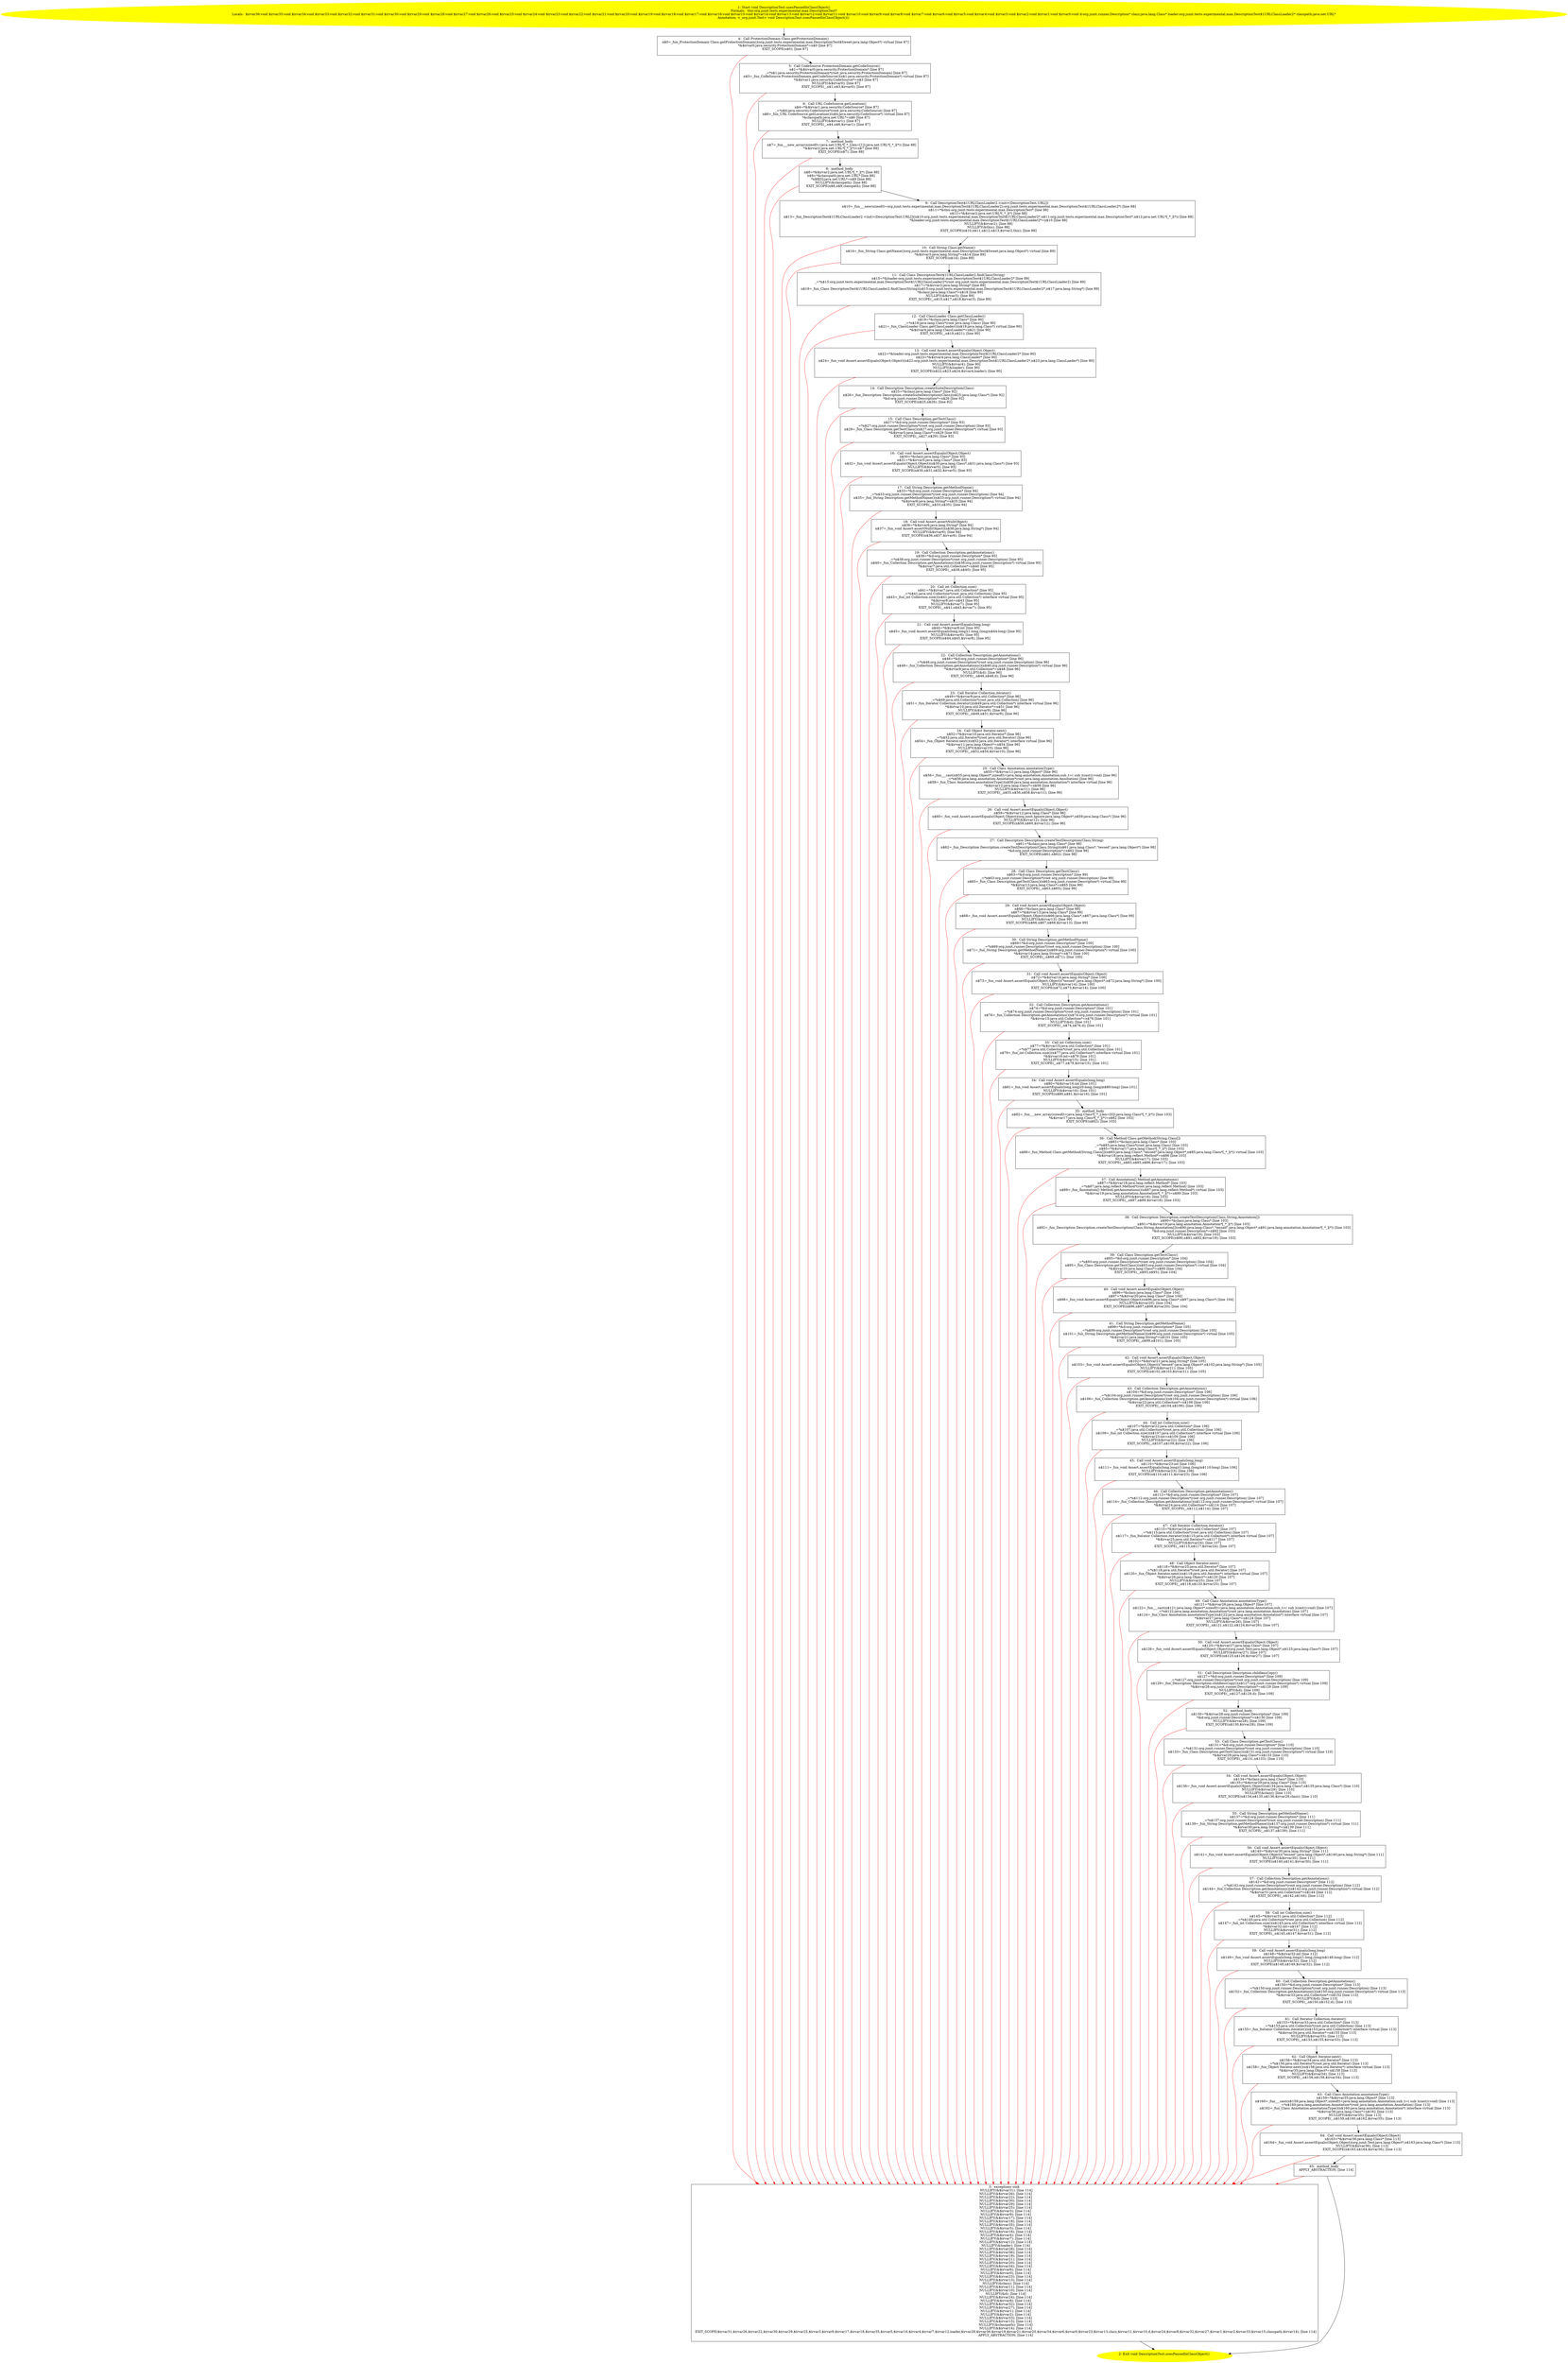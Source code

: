 /* @generated */
digraph cfg {
"org.junit.tests.experimental.max.DescriptionTest.usesPassedInClassObject():void.dd312921d96d56253142452e04f1add6_1" [label="1: Start void DescriptionTest.usesPassedInClassObject()\nFormals:  this:org.junit.tests.experimental.max.DescriptionTest*\nLocals:  $irvar36:void $irvar35:void $irvar34:void $irvar33:void $irvar32:void $irvar31:void $irvar30:void $irvar29:void $irvar28:void $irvar27:void $irvar26:void $irvar25:void $irvar24:void $irvar23:void $irvar22:void $irvar21:void $irvar20:void $irvar19:void $irvar18:void $irvar17:void $irvar16:void $irvar15:void $irvar14:void $irvar13:void $irvar12:void $irvar11:void $irvar10:void $irvar9:void $irvar8:void $irvar7:void $irvar6:void $irvar5:void $irvar4:void $irvar3:void $irvar2:void $irvar1:void $irvar0:void d:org.junit.runner.Description* clazz:java.lang.Class* loader:org.junit.tests.experimental.max.DescriptionTest$1URLClassLoader2* classpath:java.net.URL*\nAnnotation: <_org.junit.Test> void DescriptionTest.usesPassedInClassObject()() \n  " color=yellow style=filled]
	

	 "org.junit.tests.experimental.max.DescriptionTest.usesPassedInClassObject():void.dd312921d96d56253142452e04f1add6_1" -> "org.junit.tests.experimental.max.DescriptionTest.usesPassedInClassObject():void.dd312921d96d56253142452e04f1add6_4" ;
"org.junit.tests.experimental.max.DescriptionTest.usesPassedInClassObject():void.dd312921d96d56253142452e04f1add6_2" [label="2: Exit void DescriptionTest.usesPassedInClassObject() \n  " color=yellow style=filled]
	

"org.junit.tests.experimental.max.DescriptionTest.usesPassedInClassObject():void.dd312921d96d56253142452e04f1add6_3" [label="3:  exceptions sink \n   NULLIFY(&$irvar31); [line 114]\n  NULLIFY(&$irvar26); [line 114]\n  NULLIFY(&$irvar22); [line 114]\n  NULLIFY(&$irvar30); [line 114]\n  NULLIFY(&$irvar29); [line 114]\n  NULLIFY(&$irvar25); [line 114]\n  NULLIFY(&$irvar3); [line 114]\n  NULLIFY(&$irvar9); [line 114]\n  NULLIFY(&$irvar17); [line 114]\n  NULLIFY(&$irvar18); [line 114]\n  NULLIFY(&$irvar35); [line 114]\n  NULLIFY(&$irvar5); [line 114]\n  NULLIFY(&$irvar16); [line 114]\n  NULLIFY(&$irvar4); [line 114]\n  NULLIFY(&$irvar7); [line 114]\n  NULLIFY(&$irvar12); [line 114]\n  NULLIFY(&loader); [line 114]\n  NULLIFY(&$irvar28); [line 114]\n  NULLIFY(&$irvar36); [line 114]\n  NULLIFY(&$irvar19); [line 114]\n  NULLIFY(&$irvar21); [line 114]\n  NULLIFY(&$irvar20); [line 114]\n  NULLIFY(&$irvar34); [line 114]\n  NULLIFY(&$irvar6); [line 114]\n  NULLIFY(&$irvar0); [line 114]\n  NULLIFY(&$irvar23); [line 114]\n  NULLIFY(&$irvar13); [line 114]\n  NULLIFY(&clazz); [line 114]\n  NULLIFY(&$irvar11); [line 114]\n  NULLIFY(&$irvar10); [line 114]\n  NULLIFY(&d); [line 114]\n  NULLIFY(&$irvar24); [line 114]\n  NULLIFY(&$irvar8); [line 114]\n  NULLIFY(&$irvar32); [line 114]\n  NULLIFY(&$irvar27); [line 114]\n  NULLIFY(&$irvar1); [line 114]\n  NULLIFY(&$irvar2); [line 114]\n  NULLIFY(&$irvar33); [line 114]\n  NULLIFY(&$irvar15); [line 114]\n  NULLIFY(&classpath); [line 114]\n  NULLIFY(&$irvar14); [line 114]\n  EXIT_SCOPE($irvar31,$irvar26,$irvar22,$irvar30,$irvar29,$irvar25,$irvar3,$irvar9,$irvar17,$irvar18,$irvar35,$irvar5,$irvar16,$irvar4,$irvar7,$irvar12,loader,$irvar28,$irvar36,$irvar19,$irvar21,$irvar20,$irvar34,$irvar6,$irvar0,$irvar23,$irvar13,clazz,$irvar11,$irvar10,d,$irvar24,$irvar8,$irvar32,$irvar27,$irvar1,$irvar2,$irvar33,$irvar15,classpath,$irvar14); [line 114]\n  APPLY_ABSTRACTION; [line 114]\n " shape="box"]
	

	 "org.junit.tests.experimental.max.DescriptionTest.usesPassedInClassObject():void.dd312921d96d56253142452e04f1add6_3" -> "org.junit.tests.experimental.max.DescriptionTest.usesPassedInClassObject():void.dd312921d96d56253142452e04f1add6_2" ;
"org.junit.tests.experimental.max.DescriptionTest.usesPassedInClassObject():void.dd312921d96d56253142452e04f1add6_4" [label="4:  Call ProtectionDomain Class.getProtectionDomain() \n   n$0=_fun_ProtectionDomain Class.getProtectionDomain()(org.junit.tests.experimental.max.DescriptionTest$Sweet:java.lang.Object*) virtual [line 87]\n  *&$irvar0:java.security.ProtectionDomain*=n$0 [line 87]\n  EXIT_SCOPE(n$0); [line 87]\n " shape="box"]
	

	 "org.junit.tests.experimental.max.DescriptionTest.usesPassedInClassObject():void.dd312921d96d56253142452e04f1add6_4" -> "org.junit.tests.experimental.max.DescriptionTest.usesPassedInClassObject():void.dd312921d96d56253142452e04f1add6_5" ;
	 "org.junit.tests.experimental.max.DescriptionTest.usesPassedInClassObject():void.dd312921d96d56253142452e04f1add6_4" -> "org.junit.tests.experimental.max.DescriptionTest.usesPassedInClassObject():void.dd312921d96d56253142452e04f1add6_3" [color="red" ];
"org.junit.tests.experimental.max.DescriptionTest.usesPassedInClassObject():void.dd312921d96d56253142452e04f1add6_5" [label="5:  Call CodeSource ProtectionDomain.getCodeSource() \n   n$1=*&$irvar0:java.security.ProtectionDomain* [line 87]\n  _=*n$1:java.security.ProtectionDomain*(root java.security.ProtectionDomain) [line 87]\n  n$3=_fun_CodeSource ProtectionDomain.getCodeSource()(n$1:java.security.ProtectionDomain*) virtual [line 87]\n  *&$irvar1:java.security.CodeSource*=n$3 [line 87]\n  NULLIFY(&$irvar0); [line 87]\n  EXIT_SCOPE(_,n$1,n$3,$irvar0); [line 87]\n " shape="box"]
	

	 "org.junit.tests.experimental.max.DescriptionTest.usesPassedInClassObject():void.dd312921d96d56253142452e04f1add6_5" -> "org.junit.tests.experimental.max.DescriptionTest.usesPassedInClassObject():void.dd312921d96d56253142452e04f1add6_6" ;
	 "org.junit.tests.experimental.max.DescriptionTest.usesPassedInClassObject():void.dd312921d96d56253142452e04f1add6_5" -> "org.junit.tests.experimental.max.DescriptionTest.usesPassedInClassObject():void.dd312921d96d56253142452e04f1add6_3" [color="red" ];
"org.junit.tests.experimental.max.DescriptionTest.usesPassedInClassObject():void.dd312921d96d56253142452e04f1add6_6" [label="6:  Call URL CodeSource.getLocation() \n   n$4=*&$irvar1:java.security.CodeSource* [line 87]\n  _=*n$4:java.security.CodeSource*(root java.security.CodeSource) [line 87]\n  n$6=_fun_URL CodeSource.getLocation()(n$4:java.security.CodeSource*) virtual [line 87]\n  *&classpath:java.net.URL*=n$6 [line 87]\n  NULLIFY(&$irvar1); [line 87]\n  EXIT_SCOPE(_,n$4,n$6,$irvar1); [line 87]\n " shape="box"]
	

	 "org.junit.tests.experimental.max.DescriptionTest.usesPassedInClassObject():void.dd312921d96d56253142452e04f1add6_6" -> "org.junit.tests.experimental.max.DescriptionTest.usesPassedInClassObject():void.dd312921d96d56253142452e04f1add6_7" ;
	 "org.junit.tests.experimental.max.DescriptionTest.usesPassedInClassObject():void.dd312921d96d56253142452e04f1add6_6" -> "org.junit.tests.experimental.max.DescriptionTest.usesPassedInClassObject():void.dd312921d96d56253142452e04f1add6_3" [color="red" ];
"org.junit.tests.experimental.max.DescriptionTest.usesPassedInClassObject():void.dd312921d96d56253142452e04f1add6_7" [label="7:  method_body \n   n$7=_fun___new_array(sizeof(t=java.net.URL*[_*_];len=[1]):java.net.URL*[_*_](*)) [line 88]\n  *&$irvar2:java.net.URL*[_*_](*)=n$7 [line 88]\n  EXIT_SCOPE(n$7); [line 88]\n " shape="box"]
	

	 "org.junit.tests.experimental.max.DescriptionTest.usesPassedInClassObject():void.dd312921d96d56253142452e04f1add6_7" -> "org.junit.tests.experimental.max.DescriptionTest.usesPassedInClassObject():void.dd312921d96d56253142452e04f1add6_8" ;
	 "org.junit.tests.experimental.max.DescriptionTest.usesPassedInClassObject():void.dd312921d96d56253142452e04f1add6_7" -> "org.junit.tests.experimental.max.DescriptionTest.usesPassedInClassObject():void.dd312921d96d56253142452e04f1add6_3" [color="red" ];
"org.junit.tests.experimental.max.DescriptionTest.usesPassedInClassObject():void.dd312921d96d56253142452e04f1add6_8" [label="8:  method_body \n   n$8=*&$irvar2:java.net.URL*[_*_](*) [line 88]\n  n$9=*&classpath:java.net.URL* [line 88]\n  *n$8[0]:java.net.URL*=n$9 [line 88]\n  NULLIFY(&classpath); [line 88]\n  EXIT_SCOPE(n$8,n$9,classpath); [line 88]\n " shape="box"]
	

	 "org.junit.tests.experimental.max.DescriptionTest.usesPassedInClassObject():void.dd312921d96d56253142452e04f1add6_8" -> "org.junit.tests.experimental.max.DescriptionTest.usesPassedInClassObject():void.dd312921d96d56253142452e04f1add6_9" ;
	 "org.junit.tests.experimental.max.DescriptionTest.usesPassedInClassObject():void.dd312921d96d56253142452e04f1add6_8" -> "org.junit.tests.experimental.max.DescriptionTest.usesPassedInClassObject():void.dd312921d96d56253142452e04f1add6_3" [color="red" ];
"org.junit.tests.experimental.max.DescriptionTest.usesPassedInClassObject():void.dd312921d96d56253142452e04f1add6_9" [label="9:  Call DescriptionTest$1URLClassLoader2.<init>(DescriptionTest,URL[]) \n   n$10=_fun___new(sizeof(t=org.junit.tests.experimental.max.DescriptionTest$1URLClassLoader2):org.junit.tests.experimental.max.DescriptionTest$1URLClassLoader2*) [line 88]\n  n$11=*&this:org.junit.tests.experimental.max.DescriptionTest* [line 88]\n  n$12=*&$irvar2:java.net.URL*[_*_](*) [line 88]\n  n$13=_fun_DescriptionTest$1URLClassLoader2.<init>(DescriptionTest,URL[])(n$10:org.junit.tests.experimental.max.DescriptionTest$1URLClassLoader2*,n$11:org.junit.tests.experimental.max.DescriptionTest*,n$12:java.net.URL*[_*_](*)) [line 88]\n  *&loader:org.junit.tests.experimental.max.DescriptionTest$1URLClassLoader2*=n$10 [line 88]\n  NULLIFY(&$irvar2); [line 88]\n  NULLIFY(&this); [line 88]\n  EXIT_SCOPE(n$10,n$11,n$12,n$13,$irvar2,this); [line 88]\n " shape="box"]
	

	 "org.junit.tests.experimental.max.DescriptionTest.usesPassedInClassObject():void.dd312921d96d56253142452e04f1add6_9" -> "org.junit.tests.experimental.max.DescriptionTest.usesPassedInClassObject():void.dd312921d96d56253142452e04f1add6_10" ;
	 "org.junit.tests.experimental.max.DescriptionTest.usesPassedInClassObject():void.dd312921d96d56253142452e04f1add6_9" -> "org.junit.tests.experimental.max.DescriptionTest.usesPassedInClassObject():void.dd312921d96d56253142452e04f1add6_3" [color="red" ];
"org.junit.tests.experimental.max.DescriptionTest.usesPassedInClassObject():void.dd312921d96d56253142452e04f1add6_10" [label="10:  Call String Class.getName() \n   n$14=_fun_String Class.getName()(org.junit.tests.experimental.max.DescriptionTest$Sweet:java.lang.Object*) virtual [line 89]\n  *&$irvar3:java.lang.String*=n$14 [line 89]\n  EXIT_SCOPE(n$14); [line 89]\n " shape="box"]
	

	 "org.junit.tests.experimental.max.DescriptionTest.usesPassedInClassObject():void.dd312921d96d56253142452e04f1add6_10" -> "org.junit.tests.experimental.max.DescriptionTest.usesPassedInClassObject():void.dd312921d96d56253142452e04f1add6_11" ;
	 "org.junit.tests.experimental.max.DescriptionTest.usesPassedInClassObject():void.dd312921d96d56253142452e04f1add6_10" -> "org.junit.tests.experimental.max.DescriptionTest.usesPassedInClassObject():void.dd312921d96d56253142452e04f1add6_3" [color="red" ];
"org.junit.tests.experimental.max.DescriptionTest.usesPassedInClassObject():void.dd312921d96d56253142452e04f1add6_11" [label="11:  Call Class DescriptionTest$1URLClassLoader2.findClass(String) \n   n$15=*&loader:org.junit.tests.experimental.max.DescriptionTest$1URLClassLoader2* [line 89]\n  _=*n$15:org.junit.tests.experimental.max.DescriptionTest$1URLClassLoader2*(root org.junit.tests.experimental.max.DescriptionTest$1URLClassLoader2) [line 89]\n  n$17=*&$irvar3:java.lang.String* [line 89]\n  n$18=_fun_Class DescriptionTest$1URLClassLoader2.findClass(String)(n$15:org.junit.tests.experimental.max.DescriptionTest$1URLClassLoader2*,n$17:java.lang.String*) [line 89]\n  *&clazz:java.lang.Class*=n$18 [line 89]\n  NULLIFY(&$irvar3); [line 89]\n  EXIT_SCOPE(_,n$15,n$17,n$18,$irvar3); [line 89]\n " shape="box"]
	

	 "org.junit.tests.experimental.max.DescriptionTest.usesPassedInClassObject():void.dd312921d96d56253142452e04f1add6_11" -> "org.junit.tests.experimental.max.DescriptionTest.usesPassedInClassObject():void.dd312921d96d56253142452e04f1add6_12" ;
	 "org.junit.tests.experimental.max.DescriptionTest.usesPassedInClassObject():void.dd312921d96d56253142452e04f1add6_11" -> "org.junit.tests.experimental.max.DescriptionTest.usesPassedInClassObject():void.dd312921d96d56253142452e04f1add6_3" [color="red" ];
"org.junit.tests.experimental.max.DescriptionTest.usesPassedInClassObject():void.dd312921d96d56253142452e04f1add6_12" [label="12:  Call ClassLoader Class.getClassLoader() \n   n$19=*&clazz:java.lang.Class* [line 90]\n  _=*n$19:java.lang.Class*(root java.lang.Class) [line 90]\n  n$21=_fun_ClassLoader Class.getClassLoader()(n$19:java.lang.Class*) virtual [line 90]\n  *&$irvar4:java.lang.ClassLoader*=n$21 [line 90]\n  EXIT_SCOPE(_,n$19,n$21); [line 90]\n " shape="box"]
	

	 "org.junit.tests.experimental.max.DescriptionTest.usesPassedInClassObject():void.dd312921d96d56253142452e04f1add6_12" -> "org.junit.tests.experimental.max.DescriptionTest.usesPassedInClassObject():void.dd312921d96d56253142452e04f1add6_13" ;
	 "org.junit.tests.experimental.max.DescriptionTest.usesPassedInClassObject():void.dd312921d96d56253142452e04f1add6_12" -> "org.junit.tests.experimental.max.DescriptionTest.usesPassedInClassObject():void.dd312921d96d56253142452e04f1add6_3" [color="red" ];
"org.junit.tests.experimental.max.DescriptionTest.usesPassedInClassObject():void.dd312921d96d56253142452e04f1add6_13" [label="13:  Call void Assert.assertEquals(Object,Object) \n   n$22=*&loader:org.junit.tests.experimental.max.DescriptionTest$1URLClassLoader2* [line 90]\n  n$23=*&$irvar4:java.lang.ClassLoader* [line 90]\n  n$24=_fun_void Assert.assertEquals(Object,Object)(n$22:org.junit.tests.experimental.max.DescriptionTest$1URLClassLoader2*,n$23:java.lang.ClassLoader*) [line 90]\n  NULLIFY(&$irvar4); [line 90]\n  NULLIFY(&loader); [line 90]\n  EXIT_SCOPE(n$22,n$23,n$24,$irvar4,loader); [line 90]\n " shape="box"]
	

	 "org.junit.tests.experimental.max.DescriptionTest.usesPassedInClassObject():void.dd312921d96d56253142452e04f1add6_13" -> "org.junit.tests.experimental.max.DescriptionTest.usesPassedInClassObject():void.dd312921d96d56253142452e04f1add6_14" ;
	 "org.junit.tests.experimental.max.DescriptionTest.usesPassedInClassObject():void.dd312921d96d56253142452e04f1add6_13" -> "org.junit.tests.experimental.max.DescriptionTest.usesPassedInClassObject():void.dd312921d96d56253142452e04f1add6_3" [color="red" ];
"org.junit.tests.experimental.max.DescriptionTest.usesPassedInClassObject():void.dd312921d96d56253142452e04f1add6_14" [label="14:  Call Description Description.createSuiteDescription(Class) \n   n$25=*&clazz:java.lang.Class* [line 92]\n  n$26=_fun_Description Description.createSuiteDescription(Class)(n$25:java.lang.Class*) [line 92]\n  *&d:org.junit.runner.Description*=n$26 [line 92]\n  EXIT_SCOPE(n$25,n$26); [line 92]\n " shape="box"]
	

	 "org.junit.tests.experimental.max.DescriptionTest.usesPassedInClassObject():void.dd312921d96d56253142452e04f1add6_14" -> "org.junit.tests.experimental.max.DescriptionTest.usesPassedInClassObject():void.dd312921d96d56253142452e04f1add6_15" ;
	 "org.junit.tests.experimental.max.DescriptionTest.usesPassedInClassObject():void.dd312921d96d56253142452e04f1add6_14" -> "org.junit.tests.experimental.max.DescriptionTest.usesPassedInClassObject():void.dd312921d96d56253142452e04f1add6_3" [color="red" ];
"org.junit.tests.experimental.max.DescriptionTest.usesPassedInClassObject():void.dd312921d96d56253142452e04f1add6_15" [label="15:  Call Class Description.getTestClass() \n   n$27=*&d:org.junit.runner.Description* [line 93]\n  _=*n$27:org.junit.runner.Description*(root org.junit.runner.Description) [line 93]\n  n$29=_fun_Class Description.getTestClass()(n$27:org.junit.runner.Description*) virtual [line 93]\n  *&$irvar5:java.lang.Class*=n$29 [line 93]\n  EXIT_SCOPE(_,n$27,n$29); [line 93]\n " shape="box"]
	

	 "org.junit.tests.experimental.max.DescriptionTest.usesPassedInClassObject():void.dd312921d96d56253142452e04f1add6_15" -> "org.junit.tests.experimental.max.DescriptionTest.usesPassedInClassObject():void.dd312921d96d56253142452e04f1add6_16" ;
	 "org.junit.tests.experimental.max.DescriptionTest.usesPassedInClassObject():void.dd312921d96d56253142452e04f1add6_15" -> "org.junit.tests.experimental.max.DescriptionTest.usesPassedInClassObject():void.dd312921d96d56253142452e04f1add6_3" [color="red" ];
"org.junit.tests.experimental.max.DescriptionTest.usesPassedInClassObject():void.dd312921d96d56253142452e04f1add6_16" [label="16:  Call void Assert.assertEquals(Object,Object) \n   n$30=*&clazz:java.lang.Class* [line 93]\n  n$31=*&$irvar5:java.lang.Class* [line 93]\n  n$32=_fun_void Assert.assertEquals(Object,Object)(n$30:java.lang.Class*,n$31:java.lang.Class*) [line 93]\n  NULLIFY(&$irvar5); [line 93]\n  EXIT_SCOPE(n$30,n$31,n$32,$irvar5); [line 93]\n " shape="box"]
	

	 "org.junit.tests.experimental.max.DescriptionTest.usesPassedInClassObject():void.dd312921d96d56253142452e04f1add6_16" -> "org.junit.tests.experimental.max.DescriptionTest.usesPassedInClassObject():void.dd312921d96d56253142452e04f1add6_17" ;
	 "org.junit.tests.experimental.max.DescriptionTest.usesPassedInClassObject():void.dd312921d96d56253142452e04f1add6_16" -> "org.junit.tests.experimental.max.DescriptionTest.usesPassedInClassObject():void.dd312921d96d56253142452e04f1add6_3" [color="red" ];
"org.junit.tests.experimental.max.DescriptionTest.usesPassedInClassObject():void.dd312921d96d56253142452e04f1add6_17" [label="17:  Call String Description.getMethodName() \n   n$33=*&d:org.junit.runner.Description* [line 94]\n  _=*n$33:org.junit.runner.Description*(root org.junit.runner.Description) [line 94]\n  n$35=_fun_String Description.getMethodName()(n$33:org.junit.runner.Description*) virtual [line 94]\n  *&$irvar6:java.lang.String*=n$35 [line 94]\n  EXIT_SCOPE(_,n$33,n$35); [line 94]\n " shape="box"]
	

	 "org.junit.tests.experimental.max.DescriptionTest.usesPassedInClassObject():void.dd312921d96d56253142452e04f1add6_17" -> "org.junit.tests.experimental.max.DescriptionTest.usesPassedInClassObject():void.dd312921d96d56253142452e04f1add6_18" ;
	 "org.junit.tests.experimental.max.DescriptionTest.usesPassedInClassObject():void.dd312921d96d56253142452e04f1add6_17" -> "org.junit.tests.experimental.max.DescriptionTest.usesPassedInClassObject():void.dd312921d96d56253142452e04f1add6_3" [color="red" ];
"org.junit.tests.experimental.max.DescriptionTest.usesPassedInClassObject():void.dd312921d96d56253142452e04f1add6_18" [label="18:  Call void Assert.assertNull(Object) \n   n$36=*&$irvar6:java.lang.String* [line 94]\n  n$37=_fun_void Assert.assertNull(Object)(n$36:java.lang.String*) [line 94]\n  NULLIFY(&$irvar6); [line 94]\n  EXIT_SCOPE(n$36,n$37,$irvar6); [line 94]\n " shape="box"]
	

	 "org.junit.tests.experimental.max.DescriptionTest.usesPassedInClassObject():void.dd312921d96d56253142452e04f1add6_18" -> "org.junit.tests.experimental.max.DescriptionTest.usesPassedInClassObject():void.dd312921d96d56253142452e04f1add6_19" ;
	 "org.junit.tests.experimental.max.DescriptionTest.usesPassedInClassObject():void.dd312921d96d56253142452e04f1add6_18" -> "org.junit.tests.experimental.max.DescriptionTest.usesPassedInClassObject():void.dd312921d96d56253142452e04f1add6_3" [color="red" ];
"org.junit.tests.experimental.max.DescriptionTest.usesPassedInClassObject():void.dd312921d96d56253142452e04f1add6_19" [label="19:  Call Collection Description.getAnnotations() \n   n$38=*&d:org.junit.runner.Description* [line 95]\n  _=*n$38:org.junit.runner.Description*(root org.junit.runner.Description) [line 95]\n  n$40=_fun_Collection Description.getAnnotations()(n$38:org.junit.runner.Description*) virtual [line 95]\n  *&$irvar7:java.util.Collection*=n$40 [line 95]\n  EXIT_SCOPE(_,n$38,n$40); [line 95]\n " shape="box"]
	

	 "org.junit.tests.experimental.max.DescriptionTest.usesPassedInClassObject():void.dd312921d96d56253142452e04f1add6_19" -> "org.junit.tests.experimental.max.DescriptionTest.usesPassedInClassObject():void.dd312921d96d56253142452e04f1add6_20" ;
	 "org.junit.tests.experimental.max.DescriptionTest.usesPassedInClassObject():void.dd312921d96d56253142452e04f1add6_19" -> "org.junit.tests.experimental.max.DescriptionTest.usesPassedInClassObject():void.dd312921d96d56253142452e04f1add6_3" [color="red" ];
"org.junit.tests.experimental.max.DescriptionTest.usesPassedInClassObject():void.dd312921d96d56253142452e04f1add6_20" [label="20:  Call int Collection.size() \n   n$41=*&$irvar7:java.util.Collection* [line 95]\n  _=*n$41:java.util.Collection*(root java.util.Collection) [line 95]\n  n$43=_fun_int Collection.size()(n$41:java.util.Collection*) interface virtual [line 95]\n  *&$irvar8:int=n$43 [line 95]\n  NULLIFY(&$irvar7); [line 95]\n  EXIT_SCOPE(_,n$41,n$43,$irvar7); [line 95]\n " shape="box"]
	

	 "org.junit.tests.experimental.max.DescriptionTest.usesPassedInClassObject():void.dd312921d96d56253142452e04f1add6_20" -> "org.junit.tests.experimental.max.DescriptionTest.usesPassedInClassObject():void.dd312921d96d56253142452e04f1add6_21" ;
	 "org.junit.tests.experimental.max.DescriptionTest.usesPassedInClassObject():void.dd312921d96d56253142452e04f1add6_20" -> "org.junit.tests.experimental.max.DescriptionTest.usesPassedInClassObject():void.dd312921d96d56253142452e04f1add6_3" [color="red" ];
"org.junit.tests.experimental.max.DescriptionTest.usesPassedInClassObject():void.dd312921d96d56253142452e04f1add6_21" [label="21:  Call void Assert.assertEquals(long,long) \n   n$44=*&$irvar8:int [line 95]\n  n$45=_fun_void Assert.assertEquals(long,long)(1:long,(long)n$44:long) [line 95]\n  NULLIFY(&$irvar8); [line 95]\n  EXIT_SCOPE(n$44,n$45,$irvar8); [line 95]\n " shape="box"]
	

	 "org.junit.tests.experimental.max.DescriptionTest.usesPassedInClassObject():void.dd312921d96d56253142452e04f1add6_21" -> "org.junit.tests.experimental.max.DescriptionTest.usesPassedInClassObject():void.dd312921d96d56253142452e04f1add6_22" ;
	 "org.junit.tests.experimental.max.DescriptionTest.usesPassedInClassObject():void.dd312921d96d56253142452e04f1add6_21" -> "org.junit.tests.experimental.max.DescriptionTest.usesPassedInClassObject():void.dd312921d96d56253142452e04f1add6_3" [color="red" ];
"org.junit.tests.experimental.max.DescriptionTest.usesPassedInClassObject():void.dd312921d96d56253142452e04f1add6_22" [label="22:  Call Collection Description.getAnnotations() \n   n$46=*&d:org.junit.runner.Description* [line 96]\n  _=*n$46:org.junit.runner.Description*(root org.junit.runner.Description) [line 96]\n  n$48=_fun_Collection Description.getAnnotations()(n$46:org.junit.runner.Description*) virtual [line 96]\n  *&$irvar9:java.util.Collection*=n$48 [line 96]\n  NULLIFY(&d); [line 96]\n  EXIT_SCOPE(_,n$46,n$48,d); [line 96]\n " shape="box"]
	

	 "org.junit.tests.experimental.max.DescriptionTest.usesPassedInClassObject():void.dd312921d96d56253142452e04f1add6_22" -> "org.junit.tests.experimental.max.DescriptionTest.usesPassedInClassObject():void.dd312921d96d56253142452e04f1add6_23" ;
	 "org.junit.tests.experimental.max.DescriptionTest.usesPassedInClassObject():void.dd312921d96d56253142452e04f1add6_22" -> "org.junit.tests.experimental.max.DescriptionTest.usesPassedInClassObject():void.dd312921d96d56253142452e04f1add6_3" [color="red" ];
"org.junit.tests.experimental.max.DescriptionTest.usesPassedInClassObject():void.dd312921d96d56253142452e04f1add6_23" [label="23:  Call Iterator Collection.iterator() \n   n$49=*&$irvar9:java.util.Collection* [line 96]\n  _=*n$49:java.util.Collection*(root java.util.Collection) [line 96]\n  n$51=_fun_Iterator Collection.iterator()(n$49:java.util.Collection*) interface virtual [line 96]\n  *&$irvar10:java.util.Iterator*=n$51 [line 96]\n  NULLIFY(&$irvar9); [line 96]\n  EXIT_SCOPE(_,n$49,n$51,$irvar9); [line 96]\n " shape="box"]
	

	 "org.junit.tests.experimental.max.DescriptionTest.usesPassedInClassObject():void.dd312921d96d56253142452e04f1add6_23" -> "org.junit.tests.experimental.max.DescriptionTest.usesPassedInClassObject():void.dd312921d96d56253142452e04f1add6_24" ;
	 "org.junit.tests.experimental.max.DescriptionTest.usesPassedInClassObject():void.dd312921d96d56253142452e04f1add6_23" -> "org.junit.tests.experimental.max.DescriptionTest.usesPassedInClassObject():void.dd312921d96d56253142452e04f1add6_3" [color="red" ];
"org.junit.tests.experimental.max.DescriptionTest.usesPassedInClassObject():void.dd312921d96d56253142452e04f1add6_24" [label="24:  Call Object Iterator.next() \n   n$52=*&$irvar10:java.util.Iterator* [line 96]\n  _=*n$52:java.util.Iterator*(root java.util.Iterator) [line 96]\n  n$54=_fun_Object Iterator.next()(n$52:java.util.Iterator*) interface virtual [line 96]\n  *&$irvar11:java.lang.Object*=n$54 [line 96]\n  NULLIFY(&$irvar10); [line 96]\n  EXIT_SCOPE(_,n$52,n$54,$irvar10); [line 96]\n " shape="box"]
	

	 "org.junit.tests.experimental.max.DescriptionTest.usesPassedInClassObject():void.dd312921d96d56253142452e04f1add6_24" -> "org.junit.tests.experimental.max.DescriptionTest.usesPassedInClassObject():void.dd312921d96d56253142452e04f1add6_25" ;
	 "org.junit.tests.experimental.max.DescriptionTest.usesPassedInClassObject():void.dd312921d96d56253142452e04f1add6_24" -> "org.junit.tests.experimental.max.DescriptionTest.usesPassedInClassObject():void.dd312921d96d56253142452e04f1add6_3" [color="red" ];
"org.junit.tests.experimental.max.DescriptionTest.usesPassedInClassObject():void.dd312921d96d56253142452e04f1add6_25" [label="25:  Call Class Annotation.annotationType() \n   n$55=*&$irvar11:java.lang.Object* [line 96]\n  n$56=_fun___cast(n$55:java.lang.Object*,sizeof(t=java.lang.annotation.Annotation;sub_t=( sub )(cast)):void) [line 96]\n  _=*n$56:java.lang.annotation.Annotation*(root java.lang.annotation.Annotation) [line 96]\n  n$58=_fun_Class Annotation.annotationType()(n$56:java.lang.annotation.Annotation*) interface virtual [line 96]\n  *&$irvar12:java.lang.Class*=n$58 [line 96]\n  NULLIFY(&$irvar11); [line 96]\n  EXIT_SCOPE(_,n$55,n$56,n$58,$irvar11); [line 96]\n " shape="box"]
	

	 "org.junit.tests.experimental.max.DescriptionTest.usesPassedInClassObject():void.dd312921d96d56253142452e04f1add6_25" -> "org.junit.tests.experimental.max.DescriptionTest.usesPassedInClassObject():void.dd312921d96d56253142452e04f1add6_26" ;
	 "org.junit.tests.experimental.max.DescriptionTest.usesPassedInClassObject():void.dd312921d96d56253142452e04f1add6_25" -> "org.junit.tests.experimental.max.DescriptionTest.usesPassedInClassObject():void.dd312921d96d56253142452e04f1add6_3" [color="red" ];
"org.junit.tests.experimental.max.DescriptionTest.usesPassedInClassObject():void.dd312921d96d56253142452e04f1add6_26" [label="26:  Call void Assert.assertEquals(Object,Object) \n   n$59=*&$irvar12:java.lang.Class* [line 96]\n  n$60=_fun_void Assert.assertEquals(Object,Object)(org.junit.Ignore:java.lang.Object*,n$59:java.lang.Class*) [line 96]\n  NULLIFY(&$irvar12); [line 96]\n  EXIT_SCOPE(n$59,n$60,$irvar12); [line 96]\n " shape="box"]
	

	 "org.junit.tests.experimental.max.DescriptionTest.usesPassedInClassObject():void.dd312921d96d56253142452e04f1add6_26" -> "org.junit.tests.experimental.max.DescriptionTest.usesPassedInClassObject():void.dd312921d96d56253142452e04f1add6_27" ;
	 "org.junit.tests.experimental.max.DescriptionTest.usesPassedInClassObject():void.dd312921d96d56253142452e04f1add6_26" -> "org.junit.tests.experimental.max.DescriptionTest.usesPassedInClassObject():void.dd312921d96d56253142452e04f1add6_3" [color="red" ];
"org.junit.tests.experimental.max.DescriptionTest.usesPassedInClassObject():void.dd312921d96d56253142452e04f1add6_27" [label="27:  Call Description Description.createTestDescription(Class,String) \n   n$61=*&clazz:java.lang.Class* [line 98]\n  n$62=_fun_Description Description.createTestDescription(Class,String)(n$61:java.lang.Class*,\"tessed\":java.lang.Object*) [line 98]\n  *&d:org.junit.runner.Description*=n$62 [line 98]\n  EXIT_SCOPE(n$61,n$62); [line 98]\n " shape="box"]
	

	 "org.junit.tests.experimental.max.DescriptionTest.usesPassedInClassObject():void.dd312921d96d56253142452e04f1add6_27" -> "org.junit.tests.experimental.max.DescriptionTest.usesPassedInClassObject():void.dd312921d96d56253142452e04f1add6_28" ;
	 "org.junit.tests.experimental.max.DescriptionTest.usesPassedInClassObject():void.dd312921d96d56253142452e04f1add6_27" -> "org.junit.tests.experimental.max.DescriptionTest.usesPassedInClassObject():void.dd312921d96d56253142452e04f1add6_3" [color="red" ];
"org.junit.tests.experimental.max.DescriptionTest.usesPassedInClassObject():void.dd312921d96d56253142452e04f1add6_28" [label="28:  Call Class Description.getTestClass() \n   n$63=*&d:org.junit.runner.Description* [line 99]\n  _=*n$63:org.junit.runner.Description*(root org.junit.runner.Description) [line 99]\n  n$65=_fun_Class Description.getTestClass()(n$63:org.junit.runner.Description*) virtual [line 99]\n  *&$irvar13:java.lang.Class*=n$65 [line 99]\n  EXIT_SCOPE(_,n$63,n$65); [line 99]\n " shape="box"]
	

	 "org.junit.tests.experimental.max.DescriptionTest.usesPassedInClassObject():void.dd312921d96d56253142452e04f1add6_28" -> "org.junit.tests.experimental.max.DescriptionTest.usesPassedInClassObject():void.dd312921d96d56253142452e04f1add6_29" ;
	 "org.junit.tests.experimental.max.DescriptionTest.usesPassedInClassObject():void.dd312921d96d56253142452e04f1add6_28" -> "org.junit.tests.experimental.max.DescriptionTest.usesPassedInClassObject():void.dd312921d96d56253142452e04f1add6_3" [color="red" ];
"org.junit.tests.experimental.max.DescriptionTest.usesPassedInClassObject():void.dd312921d96d56253142452e04f1add6_29" [label="29:  Call void Assert.assertEquals(Object,Object) \n   n$66=*&clazz:java.lang.Class* [line 99]\n  n$67=*&$irvar13:java.lang.Class* [line 99]\n  n$68=_fun_void Assert.assertEquals(Object,Object)(n$66:java.lang.Class*,n$67:java.lang.Class*) [line 99]\n  NULLIFY(&$irvar13); [line 99]\n  EXIT_SCOPE(n$66,n$67,n$68,$irvar13); [line 99]\n " shape="box"]
	

	 "org.junit.tests.experimental.max.DescriptionTest.usesPassedInClassObject():void.dd312921d96d56253142452e04f1add6_29" -> "org.junit.tests.experimental.max.DescriptionTest.usesPassedInClassObject():void.dd312921d96d56253142452e04f1add6_30" ;
	 "org.junit.tests.experimental.max.DescriptionTest.usesPassedInClassObject():void.dd312921d96d56253142452e04f1add6_29" -> "org.junit.tests.experimental.max.DescriptionTest.usesPassedInClassObject():void.dd312921d96d56253142452e04f1add6_3" [color="red" ];
"org.junit.tests.experimental.max.DescriptionTest.usesPassedInClassObject():void.dd312921d96d56253142452e04f1add6_30" [label="30:  Call String Description.getMethodName() \n   n$69=*&d:org.junit.runner.Description* [line 100]\n  _=*n$69:org.junit.runner.Description*(root org.junit.runner.Description) [line 100]\n  n$71=_fun_String Description.getMethodName()(n$69:org.junit.runner.Description*) virtual [line 100]\n  *&$irvar14:java.lang.String*=n$71 [line 100]\n  EXIT_SCOPE(_,n$69,n$71); [line 100]\n " shape="box"]
	

	 "org.junit.tests.experimental.max.DescriptionTest.usesPassedInClassObject():void.dd312921d96d56253142452e04f1add6_30" -> "org.junit.tests.experimental.max.DescriptionTest.usesPassedInClassObject():void.dd312921d96d56253142452e04f1add6_31" ;
	 "org.junit.tests.experimental.max.DescriptionTest.usesPassedInClassObject():void.dd312921d96d56253142452e04f1add6_30" -> "org.junit.tests.experimental.max.DescriptionTest.usesPassedInClassObject():void.dd312921d96d56253142452e04f1add6_3" [color="red" ];
"org.junit.tests.experimental.max.DescriptionTest.usesPassedInClassObject():void.dd312921d96d56253142452e04f1add6_31" [label="31:  Call void Assert.assertEquals(Object,Object) \n   n$72=*&$irvar14:java.lang.String* [line 100]\n  n$73=_fun_void Assert.assertEquals(Object,Object)(\"tessed\":java.lang.Object*,n$72:java.lang.String*) [line 100]\n  NULLIFY(&$irvar14); [line 100]\n  EXIT_SCOPE(n$72,n$73,$irvar14); [line 100]\n " shape="box"]
	

	 "org.junit.tests.experimental.max.DescriptionTest.usesPassedInClassObject():void.dd312921d96d56253142452e04f1add6_31" -> "org.junit.tests.experimental.max.DescriptionTest.usesPassedInClassObject():void.dd312921d96d56253142452e04f1add6_32" ;
	 "org.junit.tests.experimental.max.DescriptionTest.usesPassedInClassObject():void.dd312921d96d56253142452e04f1add6_31" -> "org.junit.tests.experimental.max.DescriptionTest.usesPassedInClassObject():void.dd312921d96d56253142452e04f1add6_3" [color="red" ];
"org.junit.tests.experimental.max.DescriptionTest.usesPassedInClassObject():void.dd312921d96d56253142452e04f1add6_32" [label="32:  Call Collection Description.getAnnotations() \n   n$74=*&d:org.junit.runner.Description* [line 101]\n  _=*n$74:org.junit.runner.Description*(root org.junit.runner.Description) [line 101]\n  n$76=_fun_Collection Description.getAnnotations()(n$74:org.junit.runner.Description*) virtual [line 101]\n  *&$irvar15:java.util.Collection*=n$76 [line 101]\n  NULLIFY(&d); [line 101]\n  EXIT_SCOPE(_,n$74,n$76,d); [line 101]\n " shape="box"]
	

	 "org.junit.tests.experimental.max.DescriptionTest.usesPassedInClassObject():void.dd312921d96d56253142452e04f1add6_32" -> "org.junit.tests.experimental.max.DescriptionTest.usesPassedInClassObject():void.dd312921d96d56253142452e04f1add6_33" ;
	 "org.junit.tests.experimental.max.DescriptionTest.usesPassedInClassObject():void.dd312921d96d56253142452e04f1add6_32" -> "org.junit.tests.experimental.max.DescriptionTest.usesPassedInClassObject():void.dd312921d96d56253142452e04f1add6_3" [color="red" ];
"org.junit.tests.experimental.max.DescriptionTest.usesPassedInClassObject():void.dd312921d96d56253142452e04f1add6_33" [label="33:  Call int Collection.size() \n   n$77=*&$irvar15:java.util.Collection* [line 101]\n  _=*n$77:java.util.Collection*(root java.util.Collection) [line 101]\n  n$79=_fun_int Collection.size()(n$77:java.util.Collection*) interface virtual [line 101]\n  *&$irvar16:int=n$79 [line 101]\n  NULLIFY(&$irvar15); [line 101]\n  EXIT_SCOPE(_,n$77,n$79,$irvar15); [line 101]\n " shape="box"]
	

	 "org.junit.tests.experimental.max.DescriptionTest.usesPassedInClassObject():void.dd312921d96d56253142452e04f1add6_33" -> "org.junit.tests.experimental.max.DescriptionTest.usesPassedInClassObject():void.dd312921d96d56253142452e04f1add6_34" ;
	 "org.junit.tests.experimental.max.DescriptionTest.usesPassedInClassObject():void.dd312921d96d56253142452e04f1add6_33" -> "org.junit.tests.experimental.max.DescriptionTest.usesPassedInClassObject():void.dd312921d96d56253142452e04f1add6_3" [color="red" ];
"org.junit.tests.experimental.max.DescriptionTest.usesPassedInClassObject():void.dd312921d96d56253142452e04f1add6_34" [label="34:  Call void Assert.assertEquals(long,long) \n   n$80=*&$irvar16:int [line 101]\n  n$81=_fun_void Assert.assertEquals(long,long)(0:long,(long)n$80:long) [line 101]\n  NULLIFY(&$irvar16); [line 101]\n  EXIT_SCOPE(n$80,n$81,$irvar16); [line 101]\n " shape="box"]
	

	 "org.junit.tests.experimental.max.DescriptionTest.usesPassedInClassObject():void.dd312921d96d56253142452e04f1add6_34" -> "org.junit.tests.experimental.max.DescriptionTest.usesPassedInClassObject():void.dd312921d96d56253142452e04f1add6_35" ;
	 "org.junit.tests.experimental.max.DescriptionTest.usesPassedInClassObject():void.dd312921d96d56253142452e04f1add6_34" -> "org.junit.tests.experimental.max.DescriptionTest.usesPassedInClassObject():void.dd312921d96d56253142452e04f1add6_3" [color="red" ];
"org.junit.tests.experimental.max.DescriptionTest.usesPassedInClassObject():void.dd312921d96d56253142452e04f1add6_35" [label="35:  method_body \n   n$82=_fun___new_array(sizeof(t=java.lang.Class*[_*_];len=[0]):java.lang.Class*[_*_](*)) [line 103]\n  *&$irvar17:java.lang.Class*[_*_](*)=n$82 [line 103]\n  EXIT_SCOPE(n$82); [line 103]\n " shape="box"]
	

	 "org.junit.tests.experimental.max.DescriptionTest.usesPassedInClassObject():void.dd312921d96d56253142452e04f1add6_35" -> "org.junit.tests.experimental.max.DescriptionTest.usesPassedInClassObject():void.dd312921d96d56253142452e04f1add6_36" ;
	 "org.junit.tests.experimental.max.DescriptionTest.usesPassedInClassObject():void.dd312921d96d56253142452e04f1add6_35" -> "org.junit.tests.experimental.max.DescriptionTest.usesPassedInClassObject():void.dd312921d96d56253142452e04f1add6_3" [color="red" ];
"org.junit.tests.experimental.max.DescriptionTest.usesPassedInClassObject():void.dd312921d96d56253142452e04f1add6_36" [label="36:  Call Method Class.getMethod(String,Class[]) \n   n$83=*&clazz:java.lang.Class* [line 103]\n  _=*n$83:java.lang.Class*(root java.lang.Class) [line 103]\n  n$85=*&$irvar17:java.lang.Class*[_*_](*) [line 103]\n  n$86=_fun_Method Class.getMethod(String,Class[])(n$83:java.lang.Class*,\"tessed\":java.lang.Object*,n$85:java.lang.Class*[_*_](*)) virtual [line 103]\n  *&$irvar18:java.lang.reflect.Method*=n$86 [line 103]\n  NULLIFY(&$irvar17); [line 103]\n  EXIT_SCOPE(_,n$83,n$85,n$86,$irvar17); [line 103]\n " shape="box"]
	

	 "org.junit.tests.experimental.max.DescriptionTest.usesPassedInClassObject():void.dd312921d96d56253142452e04f1add6_36" -> "org.junit.tests.experimental.max.DescriptionTest.usesPassedInClassObject():void.dd312921d96d56253142452e04f1add6_37" ;
	 "org.junit.tests.experimental.max.DescriptionTest.usesPassedInClassObject():void.dd312921d96d56253142452e04f1add6_36" -> "org.junit.tests.experimental.max.DescriptionTest.usesPassedInClassObject():void.dd312921d96d56253142452e04f1add6_3" [color="red" ];
"org.junit.tests.experimental.max.DescriptionTest.usesPassedInClassObject():void.dd312921d96d56253142452e04f1add6_37" [label="37:  Call Annotation[] Method.getAnnotations() \n   n$87=*&$irvar18:java.lang.reflect.Method* [line 103]\n  _=*n$87:java.lang.reflect.Method*(root java.lang.reflect.Method) [line 103]\n  n$89=_fun_Annotation[] Method.getAnnotations()(n$87:java.lang.reflect.Method*) virtual [line 103]\n  *&$irvar19:java.lang.annotation.Annotation*[_*_](*)=n$89 [line 103]\n  NULLIFY(&$irvar18); [line 103]\n  EXIT_SCOPE(_,n$87,n$89,$irvar18); [line 103]\n " shape="box"]
	

	 "org.junit.tests.experimental.max.DescriptionTest.usesPassedInClassObject():void.dd312921d96d56253142452e04f1add6_37" -> "org.junit.tests.experimental.max.DescriptionTest.usesPassedInClassObject():void.dd312921d96d56253142452e04f1add6_38" ;
	 "org.junit.tests.experimental.max.DescriptionTest.usesPassedInClassObject():void.dd312921d96d56253142452e04f1add6_37" -> "org.junit.tests.experimental.max.DescriptionTest.usesPassedInClassObject():void.dd312921d96d56253142452e04f1add6_3" [color="red" ];
"org.junit.tests.experimental.max.DescriptionTest.usesPassedInClassObject():void.dd312921d96d56253142452e04f1add6_38" [label="38:  Call Description Description.createTestDescription(Class,String,Annotation[]) \n   n$90=*&clazz:java.lang.Class* [line 103]\n  n$91=*&$irvar19:java.lang.annotation.Annotation*[_*_](*) [line 103]\n  n$92=_fun_Description Description.createTestDescription(Class,String,Annotation[])(n$90:java.lang.Class*,\"tessed\":java.lang.Object*,n$91:java.lang.annotation.Annotation*[_*_](*)) [line 103]\n  *&d:org.junit.runner.Description*=n$92 [line 103]\n  NULLIFY(&$irvar19); [line 103]\n  EXIT_SCOPE(n$90,n$91,n$92,$irvar19); [line 103]\n " shape="box"]
	

	 "org.junit.tests.experimental.max.DescriptionTest.usesPassedInClassObject():void.dd312921d96d56253142452e04f1add6_38" -> "org.junit.tests.experimental.max.DescriptionTest.usesPassedInClassObject():void.dd312921d96d56253142452e04f1add6_39" ;
	 "org.junit.tests.experimental.max.DescriptionTest.usesPassedInClassObject():void.dd312921d96d56253142452e04f1add6_38" -> "org.junit.tests.experimental.max.DescriptionTest.usesPassedInClassObject():void.dd312921d96d56253142452e04f1add6_3" [color="red" ];
"org.junit.tests.experimental.max.DescriptionTest.usesPassedInClassObject():void.dd312921d96d56253142452e04f1add6_39" [label="39:  Call Class Description.getTestClass() \n   n$93=*&d:org.junit.runner.Description* [line 104]\n  _=*n$93:org.junit.runner.Description*(root org.junit.runner.Description) [line 104]\n  n$95=_fun_Class Description.getTestClass()(n$93:org.junit.runner.Description*) virtual [line 104]\n  *&$irvar20:java.lang.Class*=n$95 [line 104]\n  EXIT_SCOPE(_,n$93,n$95); [line 104]\n " shape="box"]
	

	 "org.junit.tests.experimental.max.DescriptionTest.usesPassedInClassObject():void.dd312921d96d56253142452e04f1add6_39" -> "org.junit.tests.experimental.max.DescriptionTest.usesPassedInClassObject():void.dd312921d96d56253142452e04f1add6_40" ;
	 "org.junit.tests.experimental.max.DescriptionTest.usesPassedInClassObject():void.dd312921d96d56253142452e04f1add6_39" -> "org.junit.tests.experimental.max.DescriptionTest.usesPassedInClassObject():void.dd312921d96d56253142452e04f1add6_3" [color="red" ];
"org.junit.tests.experimental.max.DescriptionTest.usesPassedInClassObject():void.dd312921d96d56253142452e04f1add6_40" [label="40:  Call void Assert.assertEquals(Object,Object) \n   n$96=*&clazz:java.lang.Class* [line 104]\n  n$97=*&$irvar20:java.lang.Class* [line 104]\n  n$98=_fun_void Assert.assertEquals(Object,Object)(n$96:java.lang.Class*,n$97:java.lang.Class*) [line 104]\n  NULLIFY(&$irvar20); [line 104]\n  EXIT_SCOPE(n$96,n$97,n$98,$irvar20); [line 104]\n " shape="box"]
	

	 "org.junit.tests.experimental.max.DescriptionTest.usesPassedInClassObject():void.dd312921d96d56253142452e04f1add6_40" -> "org.junit.tests.experimental.max.DescriptionTest.usesPassedInClassObject():void.dd312921d96d56253142452e04f1add6_41" ;
	 "org.junit.tests.experimental.max.DescriptionTest.usesPassedInClassObject():void.dd312921d96d56253142452e04f1add6_40" -> "org.junit.tests.experimental.max.DescriptionTest.usesPassedInClassObject():void.dd312921d96d56253142452e04f1add6_3" [color="red" ];
"org.junit.tests.experimental.max.DescriptionTest.usesPassedInClassObject():void.dd312921d96d56253142452e04f1add6_41" [label="41:  Call String Description.getMethodName() \n   n$99=*&d:org.junit.runner.Description* [line 105]\n  _=*n$99:org.junit.runner.Description*(root org.junit.runner.Description) [line 105]\n  n$101=_fun_String Description.getMethodName()(n$99:org.junit.runner.Description*) virtual [line 105]\n  *&$irvar21:java.lang.String*=n$101 [line 105]\n  EXIT_SCOPE(_,n$99,n$101); [line 105]\n " shape="box"]
	

	 "org.junit.tests.experimental.max.DescriptionTest.usesPassedInClassObject():void.dd312921d96d56253142452e04f1add6_41" -> "org.junit.tests.experimental.max.DescriptionTest.usesPassedInClassObject():void.dd312921d96d56253142452e04f1add6_42" ;
	 "org.junit.tests.experimental.max.DescriptionTest.usesPassedInClassObject():void.dd312921d96d56253142452e04f1add6_41" -> "org.junit.tests.experimental.max.DescriptionTest.usesPassedInClassObject():void.dd312921d96d56253142452e04f1add6_3" [color="red" ];
"org.junit.tests.experimental.max.DescriptionTest.usesPassedInClassObject():void.dd312921d96d56253142452e04f1add6_42" [label="42:  Call void Assert.assertEquals(Object,Object) \n   n$102=*&$irvar21:java.lang.String* [line 105]\n  n$103=_fun_void Assert.assertEquals(Object,Object)(\"tessed\":java.lang.Object*,n$102:java.lang.String*) [line 105]\n  NULLIFY(&$irvar21); [line 105]\n  EXIT_SCOPE(n$102,n$103,$irvar21); [line 105]\n " shape="box"]
	

	 "org.junit.tests.experimental.max.DescriptionTest.usesPassedInClassObject():void.dd312921d96d56253142452e04f1add6_42" -> "org.junit.tests.experimental.max.DescriptionTest.usesPassedInClassObject():void.dd312921d96d56253142452e04f1add6_43" ;
	 "org.junit.tests.experimental.max.DescriptionTest.usesPassedInClassObject():void.dd312921d96d56253142452e04f1add6_42" -> "org.junit.tests.experimental.max.DescriptionTest.usesPassedInClassObject():void.dd312921d96d56253142452e04f1add6_3" [color="red" ];
"org.junit.tests.experimental.max.DescriptionTest.usesPassedInClassObject():void.dd312921d96d56253142452e04f1add6_43" [label="43:  Call Collection Description.getAnnotations() \n   n$104=*&d:org.junit.runner.Description* [line 106]\n  _=*n$104:org.junit.runner.Description*(root org.junit.runner.Description) [line 106]\n  n$106=_fun_Collection Description.getAnnotations()(n$104:org.junit.runner.Description*) virtual [line 106]\n  *&$irvar22:java.util.Collection*=n$106 [line 106]\n  EXIT_SCOPE(_,n$104,n$106); [line 106]\n " shape="box"]
	

	 "org.junit.tests.experimental.max.DescriptionTest.usesPassedInClassObject():void.dd312921d96d56253142452e04f1add6_43" -> "org.junit.tests.experimental.max.DescriptionTest.usesPassedInClassObject():void.dd312921d96d56253142452e04f1add6_44" ;
	 "org.junit.tests.experimental.max.DescriptionTest.usesPassedInClassObject():void.dd312921d96d56253142452e04f1add6_43" -> "org.junit.tests.experimental.max.DescriptionTest.usesPassedInClassObject():void.dd312921d96d56253142452e04f1add6_3" [color="red" ];
"org.junit.tests.experimental.max.DescriptionTest.usesPassedInClassObject():void.dd312921d96d56253142452e04f1add6_44" [label="44:  Call int Collection.size() \n   n$107=*&$irvar22:java.util.Collection* [line 106]\n  _=*n$107:java.util.Collection*(root java.util.Collection) [line 106]\n  n$109=_fun_int Collection.size()(n$107:java.util.Collection*) interface virtual [line 106]\n  *&$irvar23:int=n$109 [line 106]\n  NULLIFY(&$irvar22); [line 106]\n  EXIT_SCOPE(_,n$107,n$109,$irvar22); [line 106]\n " shape="box"]
	

	 "org.junit.tests.experimental.max.DescriptionTest.usesPassedInClassObject():void.dd312921d96d56253142452e04f1add6_44" -> "org.junit.tests.experimental.max.DescriptionTest.usesPassedInClassObject():void.dd312921d96d56253142452e04f1add6_45" ;
	 "org.junit.tests.experimental.max.DescriptionTest.usesPassedInClassObject():void.dd312921d96d56253142452e04f1add6_44" -> "org.junit.tests.experimental.max.DescriptionTest.usesPassedInClassObject():void.dd312921d96d56253142452e04f1add6_3" [color="red" ];
"org.junit.tests.experimental.max.DescriptionTest.usesPassedInClassObject():void.dd312921d96d56253142452e04f1add6_45" [label="45:  Call void Assert.assertEquals(long,long) \n   n$110=*&$irvar23:int [line 106]\n  n$111=_fun_void Assert.assertEquals(long,long)(1:long,(long)n$110:long) [line 106]\n  NULLIFY(&$irvar23); [line 106]\n  EXIT_SCOPE(n$110,n$111,$irvar23); [line 106]\n " shape="box"]
	

	 "org.junit.tests.experimental.max.DescriptionTest.usesPassedInClassObject():void.dd312921d96d56253142452e04f1add6_45" -> "org.junit.tests.experimental.max.DescriptionTest.usesPassedInClassObject():void.dd312921d96d56253142452e04f1add6_46" ;
	 "org.junit.tests.experimental.max.DescriptionTest.usesPassedInClassObject():void.dd312921d96d56253142452e04f1add6_45" -> "org.junit.tests.experimental.max.DescriptionTest.usesPassedInClassObject():void.dd312921d96d56253142452e04f1add6_3" [color="red" ];
"org.junit.tests.experimental.max.DescriptionTest.usesPassedInClassObject():void.dd312921d96d56253142452e04f1add6_46" [label="46:  Call Collection Description.getAnnotations() \n   n$112=*&d:org.junit.runner.Description* [line 107]\n  _=*n$112:org.junit.runner.Description*(root org.junit.runner.Description) [line 107]\n  n$114=_fun_Collection Description.getAnnotations()(n$112:org.junit.runner.Description*) virtual [line 107]\n  *&$irvar24:java.util.Collection*=n$114 [line 107]\n  EXIT_SCOPE(_,n$112,n$114); [line 107]\n " shape="box"]
	

	 "org.junit.tests.experimental.max.DescriptionTest.usesPassedInClassObject():void.dd312921d96d56253142452e04f1add6_46" -> "org.junit.tests.experimental.max.DescriptionTest.usesPassedInClassObject():void.dd312921d96d56253142452e04f1add6_47" ;
	 "org.junit.tests.experimental.max.DescriptionTest.usesPassedInClassObject():void.dd312921d96d56253142452e04f1add6_46" -> "org.junit.tests.experimental.max.DescriptionTest.usesPassedInClassObject():void.dd312921d96d56253142452e04f1add6_3" [color="red" ];
"org.junit.tests.experimental.max.DescriptionTest.usesPassedInClassObject():void.dd312921d96d56253142452e04f1add6_47" [label="47:  Call Iterator Collection.iterator() \n   n$115=*&$irvar24:java.util.Collection* [line 107]\n  _=*n$115:java.util.Collection*(root java.util.Collection) [line 107]\n  n$117=_fun_Iterator Collection.iterator()(n$115:java.util.Collection*) interface virtual [line 107]\n  *&$irvar25:java.util.Iterator*=n$117 [line 107]\n  NULLIFY(&$irvar24); [line 107]\n  EXIT_SCOPE(_,n$115,n$117,$irvar24); [line 107]\n " shape="box"]
	

	 "org.junit.tests.experimental.max.DescriptionTest.usesPassedInClassObject():void.dd312921d96d56253142452e04f1add6_47" -> "org.junit.tests.experimental.max.DescriptionTest.usesPassedInClassObject():void.dd312921d96d56253142452e04f1add6_48" ;
	 "org.junit.tests.experimental.max.DescriptionTest.usesPassedInClassObject():void.dd312921d96d56253142452e04f1add6_47" -> "org.junit.tests.experimental.max.DescriptionTest.usesPassedInClassObject():void.dd312921d96d56253142452e04f1add6_3" [color="red" ];
"org.junit.tests.experimental.max.DescriptionTest.usesPassedInClassObject():void.dd312921d96d56253142452e04f1add6_48" [label="48:  Call Object Iterator.next() \n   n$118=*&$irvar25:java.util.Iterator* [line 107]\n  _=*n$118:java.util.Iterator*(root java.util.Iterator) [line 107]\n  n$120=_fun_Object Iterator.next()(n$118:java.util.Iterator*) interface virtual [line 107]\n  *&$irvar26:java.lang.Object*=n$120 [line 107]\n  NULLIFY(&$irvar25); [line 107]\n  EXIT_SCOPE(_,n$118,n$120,$irvar25); [line 107]\n " shape="box"]
	

	 "org.junit.tests.experimental.max.DescriptionTest.usesPassedInClassObject():void.dd312921d96d56253142452e04f1add6_48" -> "org.junit.tests.experimental.max.DescriptionTest.usesPassedInClassObject():void.dd312921d96d56253142452e04f1add6_49" ;
	 "org.junit.tests.experimental.max.DescriptionTest.usesPassedInClassObject():void.dd312921d96d56253142452e04f1add6_48" -> "org.junit.tests.experimental.max.DescriptionTest.usesPassedInClassObject():void.dd312921d96d56253142452e04f1add6_3" [color="red" ];
"org.junit.tests.experimental.max.DescriptionTest.usesPassedInClassObject():void.dd312921d96d56253142452e04f1add6_49" [label="49:  Call Class Annotation.annotationType() \n   n$121=*&$irvar26:java.lang.Object* [line 107]\n  n$122=_fun___cast(n$121:java.lang.Object*,sizeof(t=java.lang.annotation.Annotation;sub_t=( sub )(cast)):void) [line 107]\n  _=*n$122:java.lang.annotation.Annotation*(root java.lang.annotation.Annotation) [line 107]\n  n$124=_fun_Class Annotation.annotationType()(n$122:java.lang.annotation.Annotation*) interface virtual [line 107]\n  *&$irvar27:java.lang.Class*=n$124 [line 107]\n  NULLIFY(&$irvar26); [line 107]\n  EXIT_SCOPE(_,n$121,n$122,n$124,$irvar26); [line 107]\n " shape="box"]
	

	 "org.junit.tests.experimental.max.DescriptionTest.usesPassedInClassObject():void.dd312921d96d56253142452e04f1add6_49" -> "org.junit.tests.experimental.max.DescriptionTest.usesPassedInClassObject():void.dd312921d96d56253142452e04f1add6_50" ;
	 "org.junit.tests.experimental.max.DescriptionTest.usesPassedInClassObject():void.dd312921d96d56253142452e04f1add6_49" -> "org.junit.tests.experimental.max.DescriptionTest.usesPassedInClassObject():void.dd312921d96d56253142452e04f1add6_3" [color="red" ];
"org.junit.tests.experimental.max.DescriptionTest.usesPassedInClassObject():void.dd312921d96d56253142452e04f1add6_50" [label="50:  Call void Assert.assertEquals(Object,Object) \n   n$125=*&$irvar27:java.lang.Class* [line 107]\n  n$126=_fun_void Assert.assertEquals(Object,Object)(org.junit.Test:java.lang.Object*,n$125:java.lang.Class*) [line 107]\n  NULLIFY(&$irvar27); [line 107]\n  EXIT_SCOPE(n$125,n$126,$irvar27); [line 107]\n " shape="box"]
	

	 "org.junit.tests.experimental.max.DescriptionTest.usesPassedInClassObject():void.dd312921d96d56253142452e04f1add6_50" -> "org.junit.tests.experimental.max.DescriptionTest.usesPassedInClassObject():void.dd312921d96d56253142452e04f1add6_51" ;
	 "org.junit.tests.experimental.max.DescriptionTest.usesPassedInClassObject():void.dd312921d96d56253142452e04f1add6_50" -> "org.junit.tests.experimental.max.DescriptionTest.usesPassedInClassObject():void.dd312921d96d56253142452e04f1add6_3" [color="red" ];
"org.junit.tests.experimental.max.DescriptionTest.usesPassedInClassObject():void.dd312921d96d56253142452e04f1add6_51" [label="51:  Call Description Description.childlessCopy() \n   n$127=*&d:org.junit.runner.Description* [line 109]\n  _=*n$127:org.junit.runner.Description*(root org.junit.runner.Description) [line 109]\n  n$129=_fun_Description Description.childlessCopy()(n$127:org.junit.runner.Description*) virtual [line 109]\n  *&$irvar28:org.junit.runner.Description*=n$129 [line 109]\n  NULLIFY(&d); [line 109]\n  EXIT_SCOPE(_,n$127,n$129,d); [line 109]\n " shape="box"]
	

	 "org.junit.tests.experimental.max.DescriptionTest.usesPassedInClassObject():void.dd312921d96d56253142452e04f1add6_51" -> "org.junit.tests.experimental.max.DescriptionTest.usesPassedInClassObject():void.dd312921d96d56253142452e04f1add6_52" ;
	 "org.junit.tests.experimental.max.DescriptionTest.usesPassedInClassObject():void.dd312921d96d56253142452e04f1add6_51" -> "org.junit.tests.experimental.max.DescriptionTest.usesPassedInClassObject():void.dd312921d96d56253142452e04f1add6_3" [color="red" ];
"org.junit.tests.experimental.max.DescriptionTest.usesPassedInClassObject():void.dd312921d96d56253142452e04f1add6_52" [label="52:  method_body \n   n$130=*&$irvar28:org.junit.runner.Description* [line 109]\n  *&d:org.junit.runner.Description*=n$130 [line 109]\n  NULLIFY(&$irvar28); [line 109]\n  EXIT_SCOPE(n$130,$irvar28); [line 109]\n " shape="box"]
	

	 "org.junit.tests.experimental.max.DescriptionTest.usesPassedInClassObject():void.dd312921d96d56253142452e04f1add6_52" -> "org.junit.tests.experimental.max.DescriptionTest.usesPassedInClassObject():void.dd312921d96d56253142452e04f1add6_53" ;
	 "org.junit.tests.experimental.max.DescriptionTest.usesPassedInClassObject():void.dd312921d96d56253142452e04f1add6_52" -> "org.junit.tests.experimental.max.DescriptionTest.usesPassedInClassObject():void.dd312921d96d56253142452e04f1add6_3" [color="red" ];
"org.junit.tests.experimental.max.DescriptionTest.usesPassedInClassObject():void.dd312921d96d56253142452e04f1add6_53" [label="53:  Call Class Description.getTestClass() \n   n$131=*&d:org.junit.runner.Description* [line 110]\n  _=*n$131:org.junit.runner.Description*(root org.junit.runner.Description) [line 110]\n  n$133=_fun_Class Description.getTestClass()(n$131:org.junit.runner.Description*) virtual [line 110]\n  *&$irvar29:java.lang.Class*=n$133 [line 110]\n  EXIT_SCOPE(_,n$131,n$133); [line 110]\n " shape="box"]
	

	 "org.junit.tests.experimental.max.DescriptionTest.usesPassedInClassObject():void.dd312921d96d56253142452e04f1add6_53" -> "org.junit.tests.experimental.max.DescriptionTest.usesPassedInClassObject():void.dd312921d96d56253142452e04f1add6_54" ;
	 "org.junit.tests.experimental.max.DescriptionTest.usesPassedInClassObject():void.dd312921d96d56253142452e04f1add6_53" -> "org.junit.tests.experimental.max.DescriptionTest.usesPassedInClassObject():void.dd312921d96d56253142452e04f1add6_3" [color="red" ];
"org.junit.tests.experimental.max.DescriptionTest.usesPassedInClassObject():void.dd312921d96d56253142452e04f1add6_54" [label="54:  Call void Assert.assertEquals(Object,Object) \n   n$134=*&clazz:java.lang.Class* [line 110]\n  n$135=*&$irvar29:java.lang.Class* [line 110]\n  n$136=_fun_void Assert.assertEquals(Object,Object)(n$134:java.lang.Class*,n$135:java.lang.Class*) [line 110]\n  NULLIFY(&$irvar29); [line 110]\n  NULLIFY(&clazz); [line 110]\n  EXIT_SCOPE(n$134,n$135,n$136,$irvar29,clazz); [line 110]\n " shape="box"]
	

	 "org.junit.tests.experimental.max.DescriptionTest.usesPassedInClassObject():void.dd312921d96d56253142452e04f1add6_54" -> "org.junit.tests.experimental.max.DescriptionTest.usesPassedInClassObject():void.dd312921d96d56253142452e04f1add6_55" ;
	 "org.junit.tests.experimental.max.DescriptionTest.usesPassedInClassObject():void.dd312921d96d56253142452e04f1add6_54" -> "org.junit.tests.experimental.max.DescriptionTest.usesPassedInClassObject():void.dd312921d96d56253142452e04f1add6_3" [color="red" ];
"org.junit.tests.experimental.max.DescriptionTest.usesPassedInClassObject():void.dd312921d96d56253142452e04f1add6_55" [label="55:  Call String Description.getMethodName() \n   n$137=*&d:org.junit.runner.Description* [line 111]\n  _=*n$137:org.junit.runner.Description*(root org.junit.runner.Description) [line 111]\n  n$139=_fun_String Description.getMethodName()(n$137:org.junit.runner.Description*) virtual [line 111]\n  *&$irvar30:java.lang.String*=n$139 [line 111]\n  EXIT_SCOPE(_,n$137,n$139); [line 111]\n " shape="box"]
	

	 "org.junit.tests.experimental.max.DescriptionTest.usesPassedInClassObject():void.dd312921d96d56253142452e04f1add6_55" -> "org.junit.tests.experimental.max.DescriptionTest.usesPassedInClassObject():void.dd312921d96d56253142452e04f1add6_56" ;
	 "org.junit.tests.experimental.max.DescriptionTest.usesPassedInClassObject():void.dd312921d96d56253142452e04f1add6_55" -> "org.junit.tests.experimental.max.DescriptionTest.usesPassedInClassObject():void.dd312921d96d56253142452e04f1add6_3" [color="red" ];
"org.junit.tests.experimental.max.DescriptionTest.usesPassedInClassObject():void.dd312921d96d56253142452e04f1add6_56" [label="56:  Call void Assert.assertEquals(Object,Object) \n   n$140=*&$irvar30:java.lang.String* [line 111]\n  n$141=_fun_void Assert.assertEquals(Object,Object)(\"tessed\":java.lang.Object*,n$140:java.lang.String*) [line 111]\n  NULLIFY(&$irvar30); [line 111]\n  EXIT_SCOPE(n$140,n$141,$irvar30); [line 111]\n " shape="box"]
	

	 "org.junit.tests.experimental.max.DescriptionTest.usesPassedInClassObject():void.dd312921d96d56253142452e04f1add6_56" -> "org.junit.tests.experimental.max.DescriptionTest.usesPassedInClassObject():void.dd312921d96d56253142452e04f1add6_57" ;
	 "org.junit.tests.experimental.max.DescriptionTest.usesPassedInClassObject():void.dd312921d96d56253142452e04f1add6_56" -> "org.junit.tests.experimental.max.DescriptionTest.usesPassedInClassObject():void.dd312921d96d56253142452e04f1add6_3" [color="red" ];
"org.junit.tests.experimental.max.DescriptionTest.usesPassedInClassObject():void.dd312921d96d56253142452e04f1add6_57" [label="57:  Call Collection Description.getAnnotations() \n   n$142=*&d:org.junit.runner.Description* [line 112]\n  _=*n$142:org.junit.runner.Description*(root org.junit.runner.Description) [line 112]\n  n$144=_fun_Collection Description.getAnnotations()(n$142:org.junit.runner.Description*) virtual [line 112]\n  *&$irvar31:java.util.Collection*=n$144 [line 112]\n  EXIT_SCOPE(_,n$142,n$144); [line 112]\n " shape="box"]
	

	 "org.junit.tests.experimental.max.DescriptionTest.usesPassedInClassObject():void.dd312921d96d56253142452e04f1add6_57" -> "org.junit.tests.experimental.max.DescriptionTest.usesPassedInClassObject():void.dd312921d96d56253142452e04f1add6_58" ;
	 "org.junit.tests.experimental.max.DescriptionTest.usesPassedInClassObject():void.dd312921d96d56253142452e04f1add6_57" -> "org.junit.tests.experimental.max.DescriptionTest.usesPassedInClassObject():void.dd312921d96d56253142452e04f1add6_3" [color="red" ];
"org.junit.tests.experimental.max.DescriptionTest.usesPassedInClassObject():void.dd312921d96d56253142452e04f1add6_58" [label="58:  Call int Collection.size() \n   n$145=*&$irvar31:java.util.Collection* [line 112]\n  _=*n$145:java.util.Collection*(root java.util.Collection) [line 112]\n  n$147=_fun_int Collection.size()(n$145:java.util.Collection*) interface virtual [line 112]\n  *&$irvar32:int=n$147 [line 112]\n  NULLIFY(&$irvar31); [line 112]\n  EXIT_SCOPE(_,n$145,n$147,$irvar31); [line 112]\n " shape="box"]
	

	 "org.junit.tests.experimental.max.DescriptionTest.usesPassedInClassObject():void.dd312921d96d56253142452e04f1add6_58" -> "org.junit.tests.experimental.max.DescriptionTest.usesPassedInClassObject():void.dd312921d96d56253142452e04f1add6_59" ;
	 "org.junit.tests.experimental.max.DescriptionTest.usesPassedInClassObject():void.dd312921d96d56253142452e04f1add6_58" -> "org.junit.tests.experimental.max.DescriptionTest.usesPassedInClassObject():void.dd312921d96d56253142452e04f1add6_3" [color="red" ];
"org.junit.tests.experimental.max.DescriptionTest.usesPassedInClassObject():void.dd312921d96d56253142452e04f1add6_59" [label="59:  Call void Assert.assertEquals(long,long) \n   n$148=*&$irvar32:int [line 112]\n  n$149=_fun_void Assert.assertEquals(long,long)(1:long,(long)n$148:long) [line 112]\n  NULLIFY(&$irvar32); [line 112]\n  EXIT_SCOPE(n$148,n$149,$irvar32); [line 112]\n " shape="box"]
	

	 "org.junit.tests.experimental.max.DescriptionTest.usesPassedInClassObject():void.dd312921d96d56253142452e04f1add6_59" -> "org.junit.tests.experimental.max.DescriptionTest.usesPassedInClassObject():void.dd312921d96d56253142452e04f1add6_60" ;
	 "org.junit.tests.experimental.max.DescriptionTest.usesPassedInClassObject():void.dd312921d96d56253142452e04f1add6_59" -> "org.junit.tests.experimental.max.DescriptionTest.usesPassedInClassObject():void.dd312921d96d56253142452e04f1add6_3" [color="red" ];
"org.junit.tests.experimental.max.DescriptionTest.usesPassedInClassObject():void.dd312921d96d56253142452e04f1add6_60" [label="60:  Call Collection Description.getAnnotations() \n   n$150=*&d:org.junit.runner.Description* [line 113]\n  _=*n$150:org.junit.runner.Description*(root org.junit.runner.Description) [line 113]\n  n$152=_fun_Collection Description.getAnnotations()(n$150:org.junit.runner.Description*) virtual [line 113]\n  *&$irvar33:java.util.Collection*=n$152 [line 113]\n  NULLIFY(&d); [line 113]\n  EXIT_SCOPE(_,n$150,n$152,d); [line 113]\n " shape="box"]
	

	 "org.junit.tests.experimental.max.DescriptionTest.usesPassedInClassObject():void.dd312921d96d56253142452e04f1add6_60" -> "org.junit.tests.experimental.max.DescriptionTest.usesPassedInClassObject():void.dd312921d96d56253142452e04f1add6_61" ;
	 "org.junit.tests.experimental.max.DescriptionTest.usesPassedInClassObject():void.dd312921d96d56253142452e04f1add6_60" -> "org.junit.tests.experimental.max.DescriptionTest.usesPassedInClassObject():void.dd312921d96d56253142452e04f1add6_3" [color="red" ];
"org.junit.tests.experimental.max.DescriptionTest.usesPassedInClassObject():void.dd312921d96d56253142452e04f1add6_61" [label="61:  Call Iterator Collection.iterator() \n   n$153=*&$irvar33:java.util.Collection* [line 113]\n  _=*n$153:java.util.Collection*(root java.util.Collection) [line 113]\n  n$155=_fun_Iterator Collection.iterator()(n$153:java.util.Collection*) interface virtual [line 113]\n  *&$irvar34:java.util.Iterator*=n$155 [line 113]\n  NULLIFY(&$irvar33); [line 113]\n  EXIT_SCOPE(_,n$153,n$155,$irvar33); [line 113]\n " shape="box"]
	

	 "org.junit.tests.experimental.max.DescriptionTest.usesPassedInClassObject():void.dd312921d96d56253142452e04f1add6_61" -> "org.junit.tests.experimental.max.DescriptionTest.usesPassedInClassObject():void.dd312921d96d56253142452e04f1add6_62" ;
	 "org.junit.tests.experimental.max.DescriptionTest.usesPassedInClassObject():void.dd312921d96d56253142452e04f1add6_61" -> "org.junit.tests.experimental.max.DescriptionTest.usesPassedInClassObject():void.dd312921d96d56253142452e04f1add6_3" [color="red" ];
"org.junit.tests.experimental.max.DescriptionTest.usesPassedInClassObject():void.dd312921d96d56253142452e04f1add6_62" [label="62:  Call Object Iterator.next() \n   n$156=*&$irvar34:java.util.Iterator* [line 113]\n  _=*n$156:java.util.Iterator*(root java.util.Iterator) [line 113]\n  n$158=_fun_Object Iterator.next()(n$156:java.util.Iterator*) interface virtual [line 113]\n  *&$irvar35:java.lang.Object*=n$158 [line 113]\n  NULLIFY(&$irvar34); [line 113]\n  EXIT_SCOPE(_,n$156,n$158,$irvar34); [line 113]\n " shape="box"]
	

	 "org.junit.tests.experimental.max.DescriptionTest.usesPassedInClassObject():void.dd312921d96d56253142452e04f1add6_62" -> "org.junit.tests.experimental.max.DescriptionTest.usesPassedInClassObject():void.dd312921d96d56253142452e04f1add6_63" ;
	 "org.junit.tests.experimental.max.DescriptionTest.usesPassedInClassObject():void.dd312921d96d56253142452e04f1add6_62" -> "org.junit.tests.experimental.max.DescriptionTest.usesPassedInClassObject():void.dd312921d96d56253142452e04f1add6_3" [color="red" ];
"org.junit.tests.experimental.max.DescriptionTest.usesPassedInClassObject():void.dd312921d96d56253142452e04f1add6_63" [label="63:  Call Class Annotation.annotationType() \n   n$159=*&$irvar35:java.lang.Object* [line 113]\n  n$160=_fun___cast(n$159:java.lang.Object*,sizeof(t=java.lang.annotation.Annotation;sub_t=( sub )(cast)):void) [line 113]\n  _=*n$160:java.lang.annotation.Annotation*(root java.lang.annotation.Annotation) [line 113]\n  n$162=_fun_Class Annotation.annotationType()(n$160:java.lang.annotation.Annotation*) interface virtual [line 113]\n  *&$irvar36:java.lang.Class*=n$162 [line 113]\n  NULLIFY(&$irvar35); [line 113]\n  EXIT_SCOPE(_,n$159,n$160,n$162,$irvar35); [line 113]\n " shape="box"]
	

	 "org.junit.tests.experimental.max.DescriptionTest.usesPassedInClassObject():void.dd312921d96d56253142452e04f1add6_63" -> "org.junit.tests.experimental.max.DescriptionTest.usesPassedInClassObject():void.dd312921d96d56253142452e04f1add6_64" ;
	 "org.junit.tests.experimental.max.DescriptionTest.usesPassedInClassObject():void.dd312921d96d56253142452e04f1add6_63" -> "org.junit.tests.experimental.max.DescriptionTest.usesPassedInClassObject():void.dd312921d96d56253142452e04f1add6_3" [color="red" ];
"org.junit.tests.experimental.max.DescriptionTest.usesPassedInClassObject():void.dd312921d96d56253142452e04f1add6_64" [label="64:  Call void Assert.assertEquals(Object,Object) \n   n$163=*&$irvar36:java.lang.Class* [line 113]\n  n$164=_fun_void Assert.assertEquals(Object,Object)(org.junit.Test:java.lang.Object*,n$163:java.lang.Class*) [line 113]\n  NULLIFY(&$irvar36); [line 113]\n  EXIT_SCOPE(n$163,n$164,$irvar36); [line 113]\n " shape="box"]
	

	 "org.junit.tests.experimental.max.DescriptionTest.usesPassedInClassObject():void.dd312921d96d56253142452e04f1add6_64" -> "org.junit.tests.experimental.max.DescriptionTest.usesPassedInClassObject():void.dd312921d96d56253142452e04f1add6_65" ;
	 "org.junit.tests.experimental.max.DescriptionTest.usesPassedInClassObject():void.dd312921d96d56253142452e04f1add6_64" -> "org.junit.tests.experimental.max.DescriptionTest.usesPassedInClassObject():void.dd312921d96d56253142452e04f1add6_3" [color="red" ];
"org.junit.tests.experimental.max.DescriptionTest.usesPassedInClassObject():void.dd312921d96d56253142452e04f1add6_65" [label="65:  method_body \n   APPLY_ABSTRACTION; [line 114]\n " shape="box"]
	

	 "org.junit.tests.experimental.max.DescriptionTest.usesPassedInClassObject():void.dd312921d96d56253142452e04f1add6_65" -> "org.junit.tests.experimental.max.DescriptionTest.usesPassedInClassObject():void.dd312921d96d56253142452e04f1add6_2" ;
	 "org.junit.tests.experimental.max.DescriptionTest.usesPassedInClassObject():void.dd312921d96d56253142452e04f1add6_65" -> "org.junit.tests.experimental.max.DescriptionTest.usesPassedInClassObject():void.dd312921d96d56253142452e04f1add6_3" [color="red" ];
}
